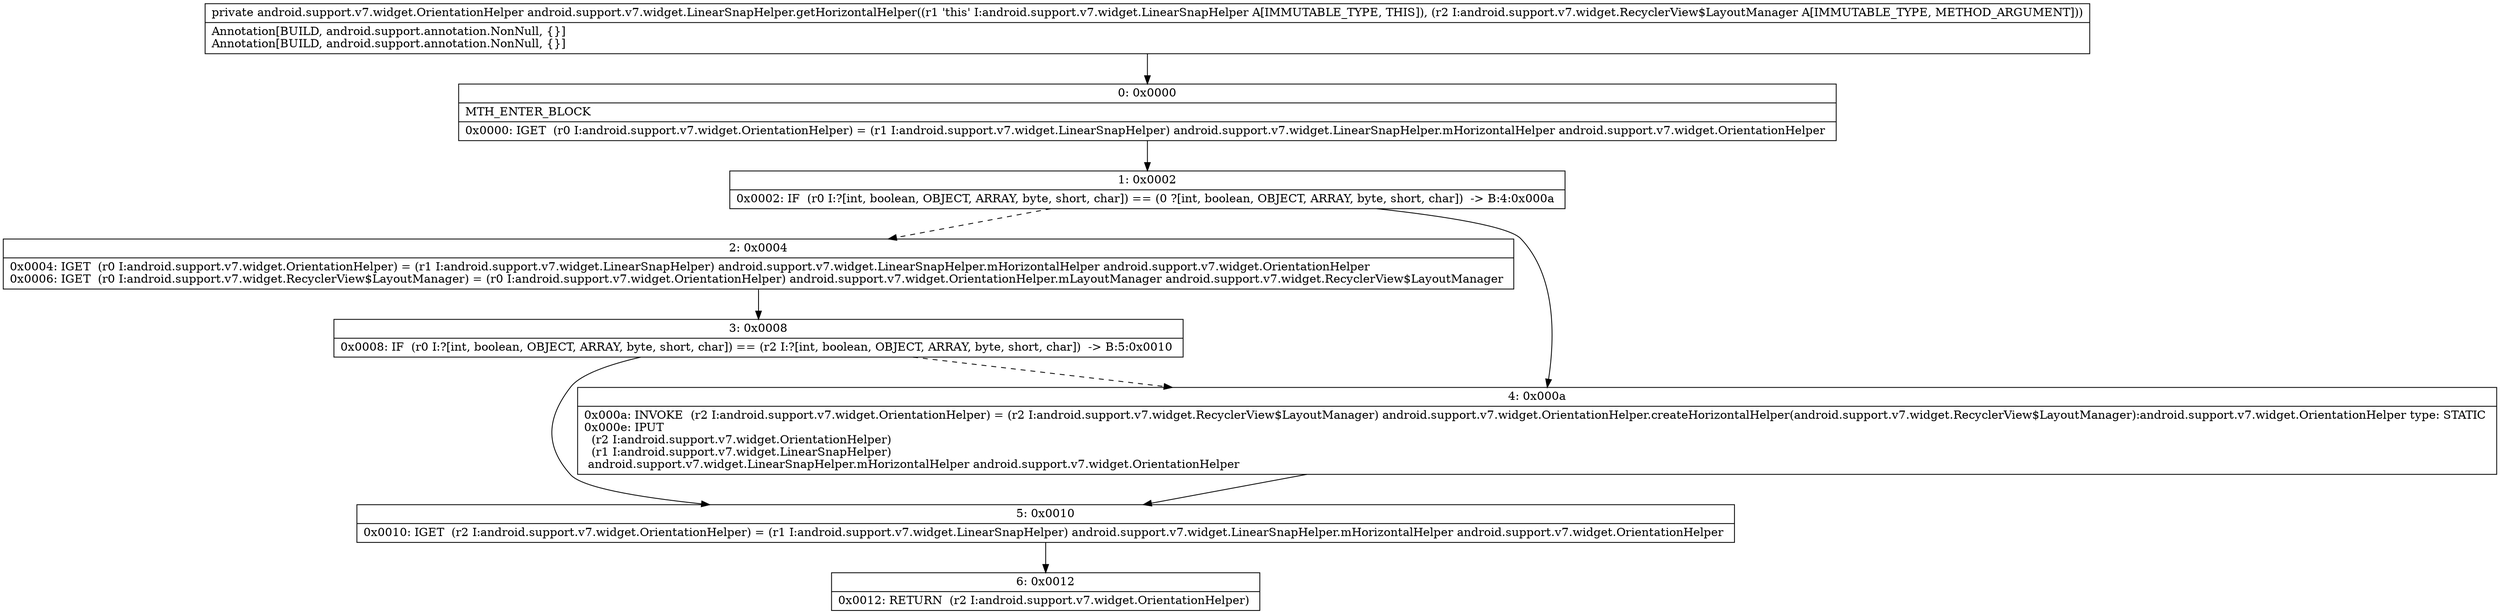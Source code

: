 digraph "CFG forandroid.support.v7.widget.LinearSnapHelper.getHorizontalHelper(Landroid\/support\/v7\/widget\/RecyclerView$LayoutManager;)Landroid\/support\/v7\/widget\/OrientationHelper;" {
Node_0 [shape=record,label="{0\:\ 0x0000|MTH_ENTER_BLOCK\l|0x0000: IGET  (r0 I:android.support.v7.widget.OrientationHelper) = (r1 I:android.support.v7.widget.LinearSnapHelper) android.support.v7.widget.LinearSnapHelper.mHorizontalHelper android.support.v7.widget.OrientationHelper \l}"];
Node_1 [shape=record,label="{1\:\ 0x0002|0x0002: IF  (r0 I:?[int, boolean, OBJECT, ARRAY, byte, short, char]) == (0 ?[int, boolean, OBJECT, ARRAY, byte, short, char])  \-\> B:4:0x000a \l}"];
Node_2 [shape=record,label="{2\:\ 0x0004|0x0004: IGET  (r0 I:android.support.v7.widget.OrientationHelper) = (r1 I:android.support.v7.widget.LinearSnapHelper) android.support.v7.widget.LinearSnapHelper.mHorizontalHelper android.support.v7.widget.OrientationHelper \l0x0006: IGET  (r0 I:android.support.v7.widget.RecyclerView$LayoutManager) = (r0 I:android.support.v7.widget.OrientationHelper) android.support.v7.widget.OrientationHelper.mLayoutManager android.support.v7.widget.RecyclerView$LayoutManager \l}"];
Node_3 [shape=record,label="{3\:\ 0x0008|0x0008: IF  (r0 I:?[int, boolean, OBJECT, ARRAY, byte, short, char]) == (r2 I:?[int, boolean, OBJECT, ARRAY, byte, short, char])  \-\> B:5:0x0010 \l}"];
Node_4 [shape=record,label="{4\:\ 0x000a|0x000a: INVOKE  (r2 I:android.support.v7.widget.OrientationHelper) = (r2 I:android.support.v7.widget.RecyclerView$LayoutManager) android.support.v7.widget.OrientationHelper.createHorizontalHelper(android.support.v7.widget.RecyclerView$LayoutManager):android.support.v7.widget.OrientationHelper type: STATIC \l0x000e: IPUT  \l  (r2 I:android.support.v7.widget.OrientationHelper)\l  (r1 I:android.support.v7.widget.LinearSnapHelper)\l android.support.v7.widget.LinearSnapHelper.mHorizontalHelper android.support.v7.widget.OrientationHelper \l}"];
Node_5 [shape=record,label="{5\:\ 0x0010|0x0010: IGET  (r2 I:android.support.v7.widget.OrientationHelper) = (r1 I:android.support.v7.widget.LinearSnapHelper) android.support.v7.widget.LinearSnapHelper.mHorizontalHelper android.support.v7.widget.OrientationHelper \l}"];
Node_6 [shape=record,label="{6\:\ 0x0012|0x0012: RETURN  (r2 I:android.support.v7.widget.OrientationHelper) \l}"];
MethodNode[shape=record,label="{private android.support.v7.widget.OrientationHelper android.support.v7.widget.LinearSnapHelper.getHorizontalHelper((r1 'this' I:android.support.v7.widget.LinearSnapHelper A[IMMUTABLE_TYPE, THIS]), (r2 I:android.support.v7.widget.RecyclerView$LayoutManager A[IMMUTABLE_TYPE, METHOD_ARGUMENT]))  | Annotation[BUILD, android.support.annotation.NonNull, \{\}]\lAnnotation[BUILD, android.support.annotation.NonNull, \{\}]\l}"];
MethodNode -> Node_0;
Node_0 -> Node_1;
Node_1 -> Node_2[style=dashed];
Node_1 -> Node_4;
Node_2 -> Node_3;
Node_3 -> Node_4[style=dashed];
Node_3 -> Node_5;
Node_4 -> Node_5;
Node_5 -> Node_6;
}

